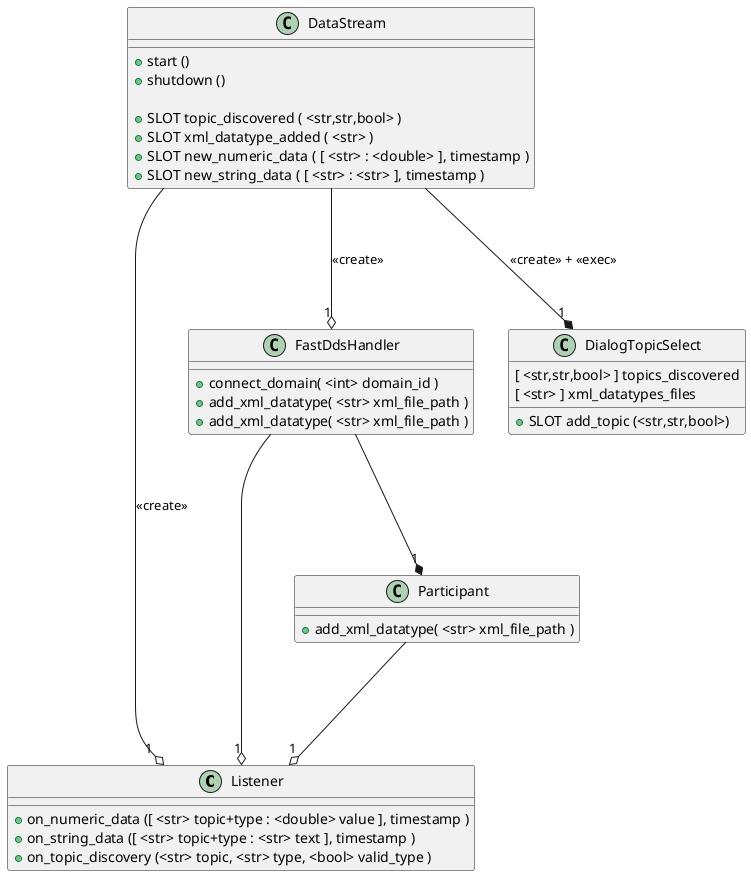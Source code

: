 
@startuml

class Listener
{
    + on_numeric_data ([ <str> topic+type : <double> value ], timestamp )
    + on_string_data ([ <str> topic+type : <str> text ], timestamp )
    + on_topic_discovery (<str> topic, <str> type, <bool> valid_type )
}

' ---------------------------------------------------------

class Participant
{
    + add_xml_datatype( <str> xml_file_path )
}

Participant  ---o  "1"  Listener

' ---------------------------------------------------------

class FastDdsHandler
{
    + connect_domain( <int> domain_id )
    + add_xml_datatype( <str> xml_file_path )
    + add_xml_datatype( <str> xml_file_path )
}

' There will be only one FastDdsHandler, but Listener is not forced to
' belong to only one of them
FastDdsHandler  ---o  "1"  Listener
' This may change in the future if multiple domains want to be shown at the same time
FastDdsHandler  ---*  "1"  Participant

' ---------------------------------------------------------

class DialogTopicSelect
{
    [ <str,str,bool> ] topics_discovered
    [ <str> ] xml_datatypes_files

    + SLOT add_topic (<str,str,bool>)
}

' ---------------------------------------------------------

class DataStream
{
    + start ()
    + shutdown ()

    + SLOT topic_discovered ( <str,str,bool> )
    + SLOT xml_datatype_added ( <str> )
    + SLOT new_numeric_data ( [ <str> : <double> ], timestamp )
    + SLOT new_string_data ( [ <str> : <str> ], timestamp )
}

DataStream  ---o  "1"  Listener : <<create>>
DataStream  ---o  "1"  FastDdsHandler : <<create>>
DataStream  ---*  "1"  DialogTopicSelect : <<create>> + <<exec>>

@enduml
